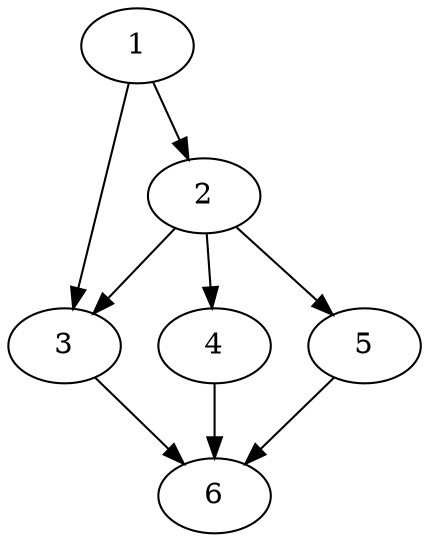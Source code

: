 // Sample taken from Fig. 6-36 in C. Cifuentes' Reverse Compilation Techniques
// [1].
//
// [1]: http://www.phatcode.net/res/228/files/decompilation_thesis.pdf

digraph G {
	// Node definitions.
	1 [entry=true]
	2
	3
	4
	5
	6

	// Edge definitions.
   1 -> 2
   1 -> 3
   2 -> 3
   2 -> 4
   2 -> 5
   3 -> 6
   4 -> 6
   5 -> 6
}
